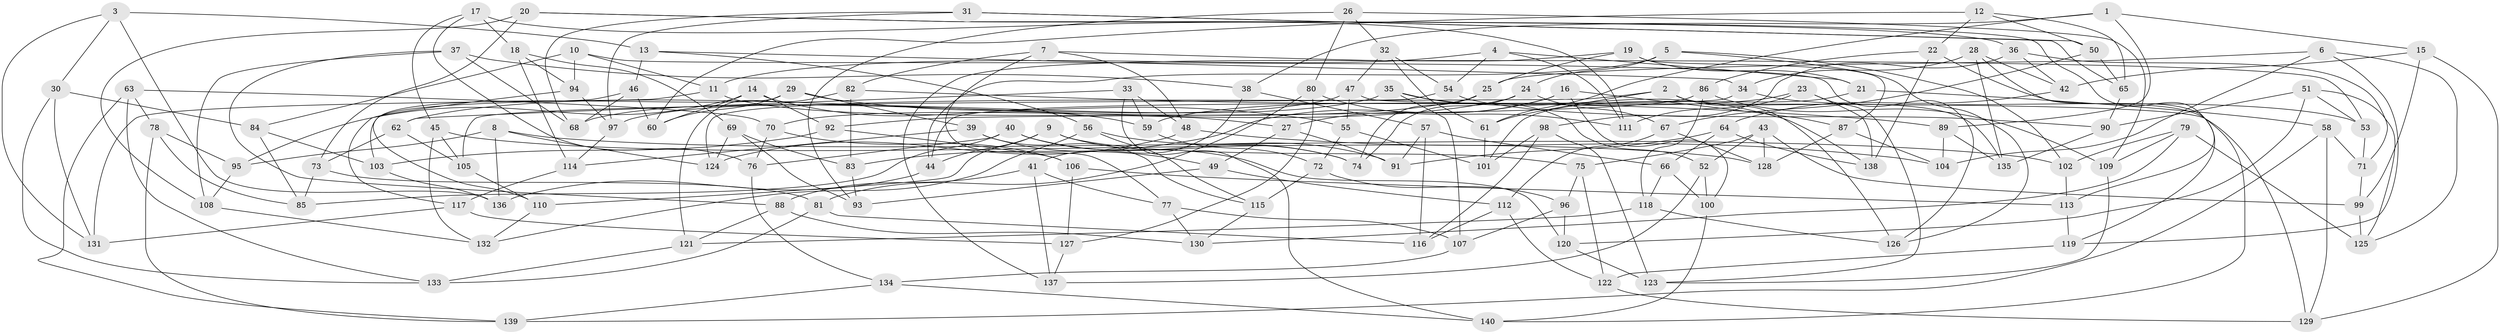 // coarse degree distribution, {6: 0.5402298850574713, 4: 0.39080459770114945, 5: 0.04597701149425287, 3: 0.022988505747126436}
// Generated by graph-tools (version 1.1) at 2025/52/02/27/25 19:52:29]
// undirected, 140 vertices, 280 edges
graph export_dot {
graph [start="1"]
  node [color=gray90,style=filled];
  1;
  2;
  3;
  4;
  5;
  6;
  7;
  8;
  9;
  10;
  11;
  12;
  13;
  14;
  15;
  16;
  17;
  18;
  19;
  20;
  21;
  22;
  23;
  24;
  25;
  26;
  27;
  28;
  29;
  30;
  31;
  32;
  33;
  34;
  35;
  36;
  37;
  38;
  39;
  40;
  41;
  42;
  43;
  44;
  45;
  46;
  47;
  48;
  49;
  50;
  51;
  52;
  53;
  54;
  55;
  56;
  57;
  58;
  59;
  60;
  61;
  62;
  63;
  64;
  65;
  66;
  67;
  68;
  69;
  70;
  71;
  72;
  73;
  74;
  75;
  76;
  77;
  78;
  79;
  80;
  81;
  82;
  83;
  84;
  85;
  86;
  87;
  88;
  89;
  90;
  91;
  92;
  93;
  94;
  95;
  96;
  97;
  98;
  99;
  100;
  101;
  102;
  103;
  104;
  105;
  106;
  107;
  108;
  109;
  110;
  111;
  112;
  113;
  114;
  115;
  116;
  117;
  118;
  119;
  120;
  121;
  122;
  123;
  124;
  125;
  126;
  127;
  128;
  129;
  130;
  131;
  132;
  133;
  134;
  135;
  136;
  137;
  138;
  139;
  140;
  1 -- 38;
  1 -- 89;
  1 -- 61;
  1 -- 15;
  2 -- 61;
  2 -- 126;
  2 -- 105;
  2 -- 135;
  3 -- 13;
  3 -- 131;
  3 -- 30;
  3 -- 136;
  4 -- 21;
  4 -- 111;
  4 -- 54;
  4 -- 11;
  5 -- 126;
  5 -- 24;
  5 -- 44;
  5 -- 102;
  6 -- 125;
  6 -- 25;
  6 -- 104;
  6 -- 119;
  7 -- 53;
  7 -- 48;
  7 -- 82;
  7 -- 77;
  8 -- 95;
  8 -- 136;
  8 -- 124;
  8 -- 102;
  9 -- 75;
  9 -- 110;
  9 -- 44;
  9 -- 74;
  10 -- 94;
  10 -- 11;
  10 -- 126;
  10 -- 84;
  11 -- 27;
  11 -- 131;
  12 -- 60;
  12 -- 65;
  12 -- 22;
  12 -- 50;
  13 -- 56;
  13 -- 34;
  13 -- 46;
  14 -- 60;
  14 -- 59;
  14 -- 92;
  14 -- 95;
  15 -- 129;
  15 -- 99;
  15 -- 42;
  16 -- 100;
  16 -- 83;
  16 -- 87;
  16 -- 27;
  17 -- 76;
  17 -- 111;
  17 -- 45;
  17 -- 18;
  18 -- 69;
  18 -- 114;
  18 -- 94;
  19 -- 137;
  19 -- 87;
  19 -- 25;
  19 -- 21;
  20 -- 113;
  20 -- 73;
  20 -- 36;
  20 -- 108;
  21 -- 58;
  21 -- 101;
  22 -- 140;
  22 -- 86;
  22 -- 138;
  23 -- 111;
  23 -- 123;
  23 -- 59;
  23 -- 138;
  24 -- 67;
  24 -- 74;
  24 -- 62;
  25 -- 70;
  25 -- 74;
  26 -- 93;
  26 -- 109;
  26 -- 80;
  26 -- 32;
  27 -- 49;
  27 -- 91;
  28 -- 135;
  28 -- 42;
  28 -- 34;
  28 -- 119;
  29 -- 39;
  29 -- 103;
  29 -- 55;
  29 -- 60;
  30 -- 131;
  30 -- 84;
  30 -- 133;
  31 -- 50;
  31 -- 68;
  31 -- 65;
  31 -- 97;
  32 -- 47;
  32 -- 54;
  32 -- 61;
  33 -- 48;
  33 -- 140;
  33 -- 62;
  33 -- 59;
  34 -- 44;
  34 -- 53;
  35 -- 138;
  35 -- 97;
  35 -- 107;
  35 -- 52;
  36 -- 42;
  36 -- 98;
  36 -- 71;
  37 -- 108;
  37 -- 38;
  37 -- 68;
  37 -- 88;
  38 -- 57;
  38 -- 41;
  39 -- 115;
  39 -- 49;
  39 -- 114;
  40 -- 120;
  40 -- 76;
  40 -- 74;
  40 -- 85;
  41 -- 137;
  41 -- 88;
  41 -- 77;
  42 -- 64;
  43 -- 75;
  43 -- 52;
  43 -- 128;
  43 -- 99;
  44 -- 136;
  45 -- 105;
  45 -- 132;
  45 -- 128;
  46 -- 110;
  46 -- 60;
  46 -- 68;
  47 -- 68;
  47 -- 55;
  47 -- 129;
  48 -- 124;
  48 -- 104;
  49 -- 112;
  49 -- 93;
  50 -- 65;
  50 -- 67;
  51 -- 120;
  51 -- 53;
  51 -- 125;
  51 -- 90;
  52 -- 100;
  52 -- 137;
  53 -- 71;
  54 -- 90;
  54 -- 124;
  55 -- 101;
  55 -- 72;
  56 -- 91;
  56 -- 115;
  56 -- 132;
  57 -- 116;
  57 -- 91;
  57 -- 66;
  58 -- 139;
  58 -- 71;
  58 -- 129;
  59 -- 72;
  61 -- 101;
  62 -- 105;
  62 -- 73;
  63 -- 70;
  63 -- 139;
  63 -- 133;
  63 -- 78;
  64 -- 91;
  64 -- 66;
  64 -- 138;
  65 -- 90;
  66 -- 100;
  66 -- 118;
  67 -- 112;
  67 -- 128;
  69 -- 93;
  69 -- 83;
  69 -- 124;
  70 -- 76;
  70 -- 106;
  71 -- 99;
  72 -- 96;
  72 -- 115;
  73 -- 85;
  73 -- 81;
  75 -- 96;
  75 -- 122;
  76 -- 134;
  77 -- 107;
  77 -- 130;
  78 -- 95;
  78 -- 85;
  78 -- 139;
  79 -- 102;
  79 -- 109;
  79 -- 130;
  79 -- 125;
  80 -- 81;
  80 -- 127;
  80 -- 111;
  81 -- 133;
  81 -- 116;
  82 -- 121;
  82 -- 83;
  82 -- 89;
  83 -- 93;
  84 -- 85;
  84 -- 103;
  86 -- 118;
  86 -- 109;
  86 -- 92;
  87 -- 104;
  87 -- 128;
  88 -- 121;
  88 -- 130;
  89 -- 135;
  89 -- 104;
  90 -- 135;
  92 -- 103;
  92 -- 106;
  94 -- 117;
  94 -- 97;
  95 -- 108;
  96 -- 107;
  96 -- 120;
  97 -- 114;
  98 -- 123;
  98 -- 101;
  98 -- 116;
  99 -- 125;
  100 -- 140;
  102 -- 113;
  103 -- 136;
  105 -- 110;
  106 -- 127;
  106 -- 113;
  107 -- 134;
  108 -- 132;
  109 -- 123;
  110 -- 132;
  112 -- 122;
  112 -- 116;
  113 -- 119;
  114 -- 117;
  115 -- 130;
  117 -- 131;
  117 -- 127;
  118 -- 126;
  118 -- 121;
  119 -- 122;
  120 -- 123;
  121 -- 133;
  122 -- 129;
  127 -- 137;
  134 -- 140;
  134 -- 139;
}
